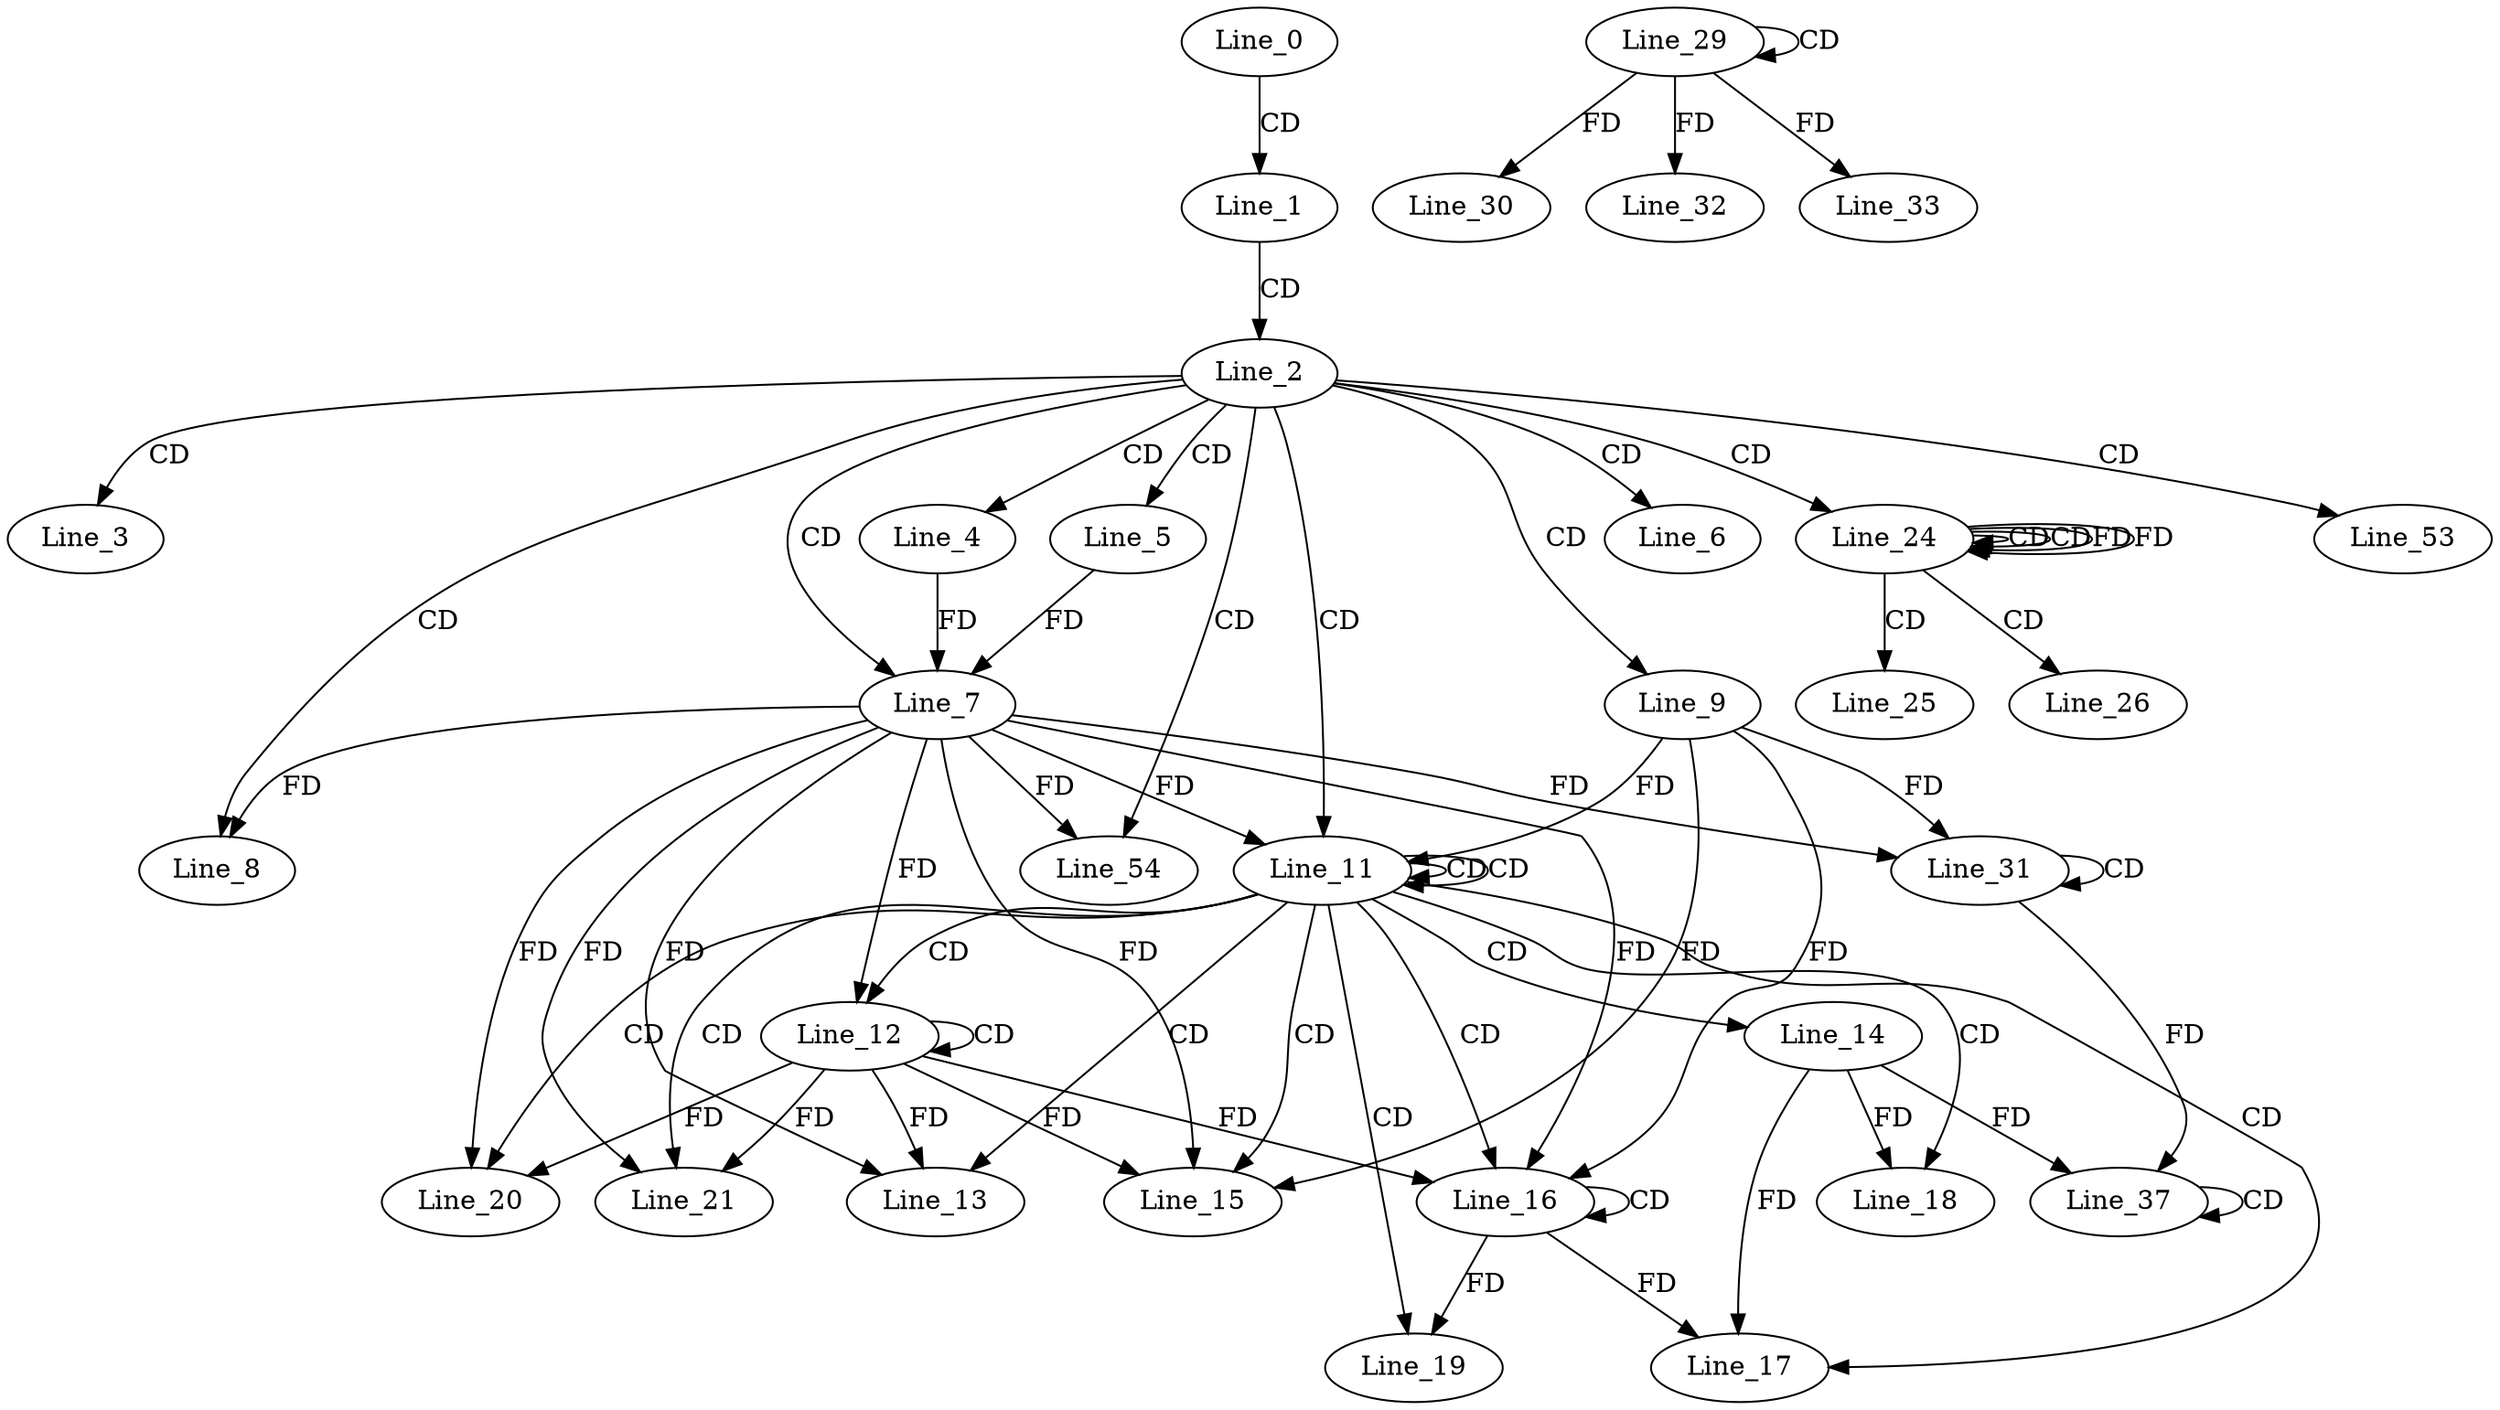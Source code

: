 digraph G {
  Line_0;
  Line_1;
  Line_2;
  Line_3;
  Line_4;
  Line_5;
  Line_6;
  Line_7;
  Line_7;
  Line_7;
  Line_8;
  Line_9;
  Line_11;
  Line_11;
  Line_11;
  Line_12;
  Line_12;
  Line_13;
  Line_14;
  Line_15;
  Line_16;
  Line_16;
  Line_17;
  Line_18;
  Line_19;
  Line_20;
  Line_21;
  Line_24;
  Line_24;
  Line_24;
  Line_25;
  Line_26;
  Line_29;
  Line_29;
  Line_30;
  Line_31;
  Line_31;
  Line_32;
  Line_33;
  Line_37;
  Line_37;
  Line_53;
  Line_54;
  Line_0 -> Line_1 [ label="CD" ];
  Line_1 -> Line_2 [ label="CD" ];
  Line_2 -> Line_3 [ label="CD" ];
  Line_2 -> Line_4 [ label="CD" ];
  Line_2 -> Line_5 [ label="CD" ];
  Line_2 -> Line_6 [ label="CD" ];
  Line_2 -> Line_7 [ label="CD" ];
  Line_4 -> Line_7 [ label="FD" ];
  Line_5 -> Line_7 [ label="FD" ];
  Line_2 -> Line_8 [ label="CD" ];
  Line_7 -> Line_8 [ label="FD" ];
  Line_2 -> Line_9 [ label="CD" ];
  Line_2 -> Line_11 [ label="CD" ];
  Line_11 -> Line_11 [ label="CD" ];
  Line_11 -> Line_11 [ label="CD" ];
  Line_7 -> Line_11 [ label="FD" ];
  Line_9 -> Line_11 [ label="FD" ];
  Line_11 -> Line_12 [ label="CD" ];
  Line_12 -> Line_12 [ label="CD" ];
  Line_7 -> Line_12 [ label="FD" ];
  Line_11 -> Line_13 [ label="CD" ];
  Line_7 -> Line_13 [ label="FD" ];
  Line_12 -> Line_13 [ label="FD" ];
  Line_11 -> Line_14 [ label="CD" ];
  Line_11 -> Line_15 [ label="CD" ];
  Line_7 -> Line_15 [ label="FD" ];
  Line_12 -> Line_15 [ label="FD" ];
  Line_9 -> Line_15 [ label="FD" ];
  Line_11 -> Line_16 [ label="CD" ];
  Line_16 -> Line_16 [ label="CD" ];
  Line_7 -> Line_16 [ label="FD" ];
  Line_12 -> Line_16 [ label="FD" ];
  Line_9 -> Line_16 [ label="FD" ];
  Line_11 -> Line_17 [ label="CD" ];
  Line_14 -> Line_17 [ label="FD" ];
  Line_16 -> Line_17 [ label="FD" ];
  Line_11 -> Line_18 [ label="CD" ];
  Line_14 -> Line_18 [ label="FD" ];
  Line_11 -> Line_19 [ label="CD" ];
  Line_16 -> Line_19 [ label="FD" ];
  Line_11 -> Line_20 [ label="CD" ];
  Line_7 -> Line_20 [ label="FD" ];
  Line_12 -> Line_20 [ label="FD" ];
  Line_11 -> Line_21 [ label="CD" ];
  Line_7 -> Line_21 [ label="FD" ];
  Line_12 -> Line_21 [ label="FD" ];
  Line_2 -> Line_24 [ label="CD" ];
  Line_24 -> Line_24 [ label="CD" ];
  Line_24 -> Line_24 [ label="CD" ];
  Line_24 -> Line_24 [ label="FD" ];
  Line_24 -> Line_25 [ label="CD" ];
  Line_24 -> Line_26 [ label="CD" ];
  Line_29 -> Line_29 [ label="CD" ];
  Line_29 -> Line_30 [ label="FD" ];
  Line_31 -> Line_31 [ label="CD" ];
  Line_7 -> Line_31 [ label="FD" ];
  Line_9 -> Line_31 [ label="FD" ];
  Line_29 -> Line_32 [ label="FD" ];
  Line_29 -> Line_33 [ label="FD" ];
  Line_37 -> Line_37 [ label="CD" ];
  Line_31 -> Line_37 [ label="FD" ];
  Line_14 -> Line_37 [ label="FD" ];
  Line_2 -> Line_53 [ label="CD" ];
  Line_2 -> Line_54 [ label="CD" ];
  Line_7 -> Line_54 [ label="FD" ];
  Line_24 -> Line_24 [ label="FD" ];
}
